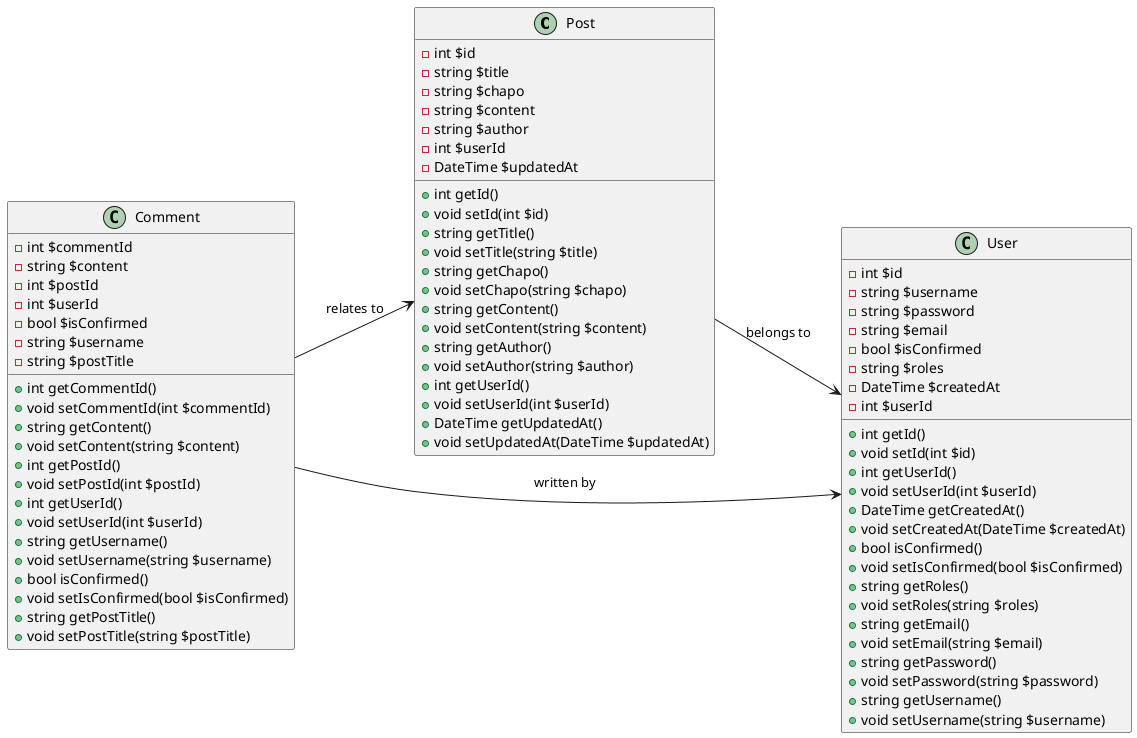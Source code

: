 @startuml

left to right direction

class Post {
    -int $id
    -string $title
    -string $chapo
    -string $content
    -string $author
    -int $userId
    -DateTime $updatedAt

    +int getId()
    +void setId(int $id)
    +string getTitle()
    +void setTitle(string $title)
    +string getChapo()
    +void setChapo(string $chapo)
    +string getContent()
    +void setContent(string $content)
    +string getAuthor()
    +void setAuthor(string $author)
    +int getUserId()
    +void setUserId(int $userId)
    +DateTime getUpdatedAt()
    +void setUpdatedAt(DateTime $updatedAt)
}

class User {
    -int $id
    -string $username
    -string $password
    -string $email
    -bool $isConfirmed
    -string $roles
    -DateTime $createdAt
    -int $userId

    +int getId()
    +void setId(int $id)
    +int getUserId()
    +void setUserId(int $userId)
    +DateTime getCreatedAt()
    +void setCreatedAt(DateTime $createdAt)
    +bool isConfirmed()
    +void setIsConfirmed(bool $isConfirmed)
    +string getRoles()
    +void setRoles(string $roles)
    +string getEmail()
    +void setEmail(string $email)
    +string getPassword()
    +void setPassword(string $password)
    +string getUsername()
    +void setUsername(string $username)
}

class Comment {
    -int $commentId
    -string $content
    -int $postId
    -int $userId
    -bool $isConfirmed
    -string $username
    -string $postTitle

    +int getCommentId()
    +void setCommentId(int $commentId)
    +string getContent()
    +void setContent(string $content)
    +int getPostId()
    +void setPostId(int $postId)
    +int getUserId()
    +void setUserId(int $userId)
    +string getUsername()
    +void setUsername(string $username)
    +bool isConfirmed()
    +void setIsConfirmed(bool $isConfirmed)
    +string getPostTitle()
    +void setPostTitle(string $postTitle)
}

Post --> User : belongs to
Comment --> Post : relates to
Comment --> User : written by

@enduml
